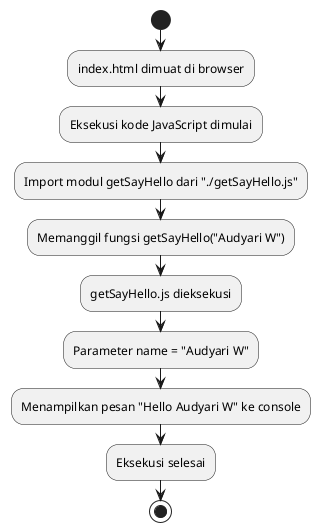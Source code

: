 @startuml
start

:index.html dimuat di browser;
:Eksekusi kode JavaScript dimulai;
:Import modul getSayHello dari "./getSayHello.js";
:Memanggil fungsi getSayHello("Audyari W");

:getSayHello.js dieksekusi;
:Parameter name = "Audyari W";
:Menampilkan pesan "Hello Audyari W" ke console;

:Eksekusi selesai;
stop

@enduml